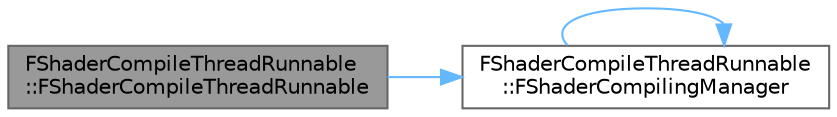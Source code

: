 digraph "FShaderCompileThreadRunnable::FShaderCompileThreadRunnable"
{
 // INTERACTIVE_SVG=YES
 // LATEX_PDF_SIZE
  bgcolor="transparent";
  edge [fontname=Helvetica,fontsize=10,labelfontname=Helvetica,labelfontsize=10];
  node [fontname=Helvetica,fontsize=10,shape=box,height=0.2,width=0.4];
  rankdir="LR";
  Node1 [id="Node000001",label="FShaderCompileThreadRunnable\l::FShaderCompileThreadRunnable",height=0.2,width=0.4,color="gray40", fillcolor="grey60", style="filled", fontcolor="black",tooltip="Initialization constructor."];
  Node1 -> Node2 [id="edge1_Node000001_Node000002",color="steelblue1",style="solid",tooltip=" "];
  Node2 [id="Node000002",label="FShaderCompileThreadRunnable\l::FShaderCompilingManager",height=0.2,width=0.4,color="grey40", fillcolor="white", style="filled",URL="$df/d8d/classFShaderCompileThreadRunnable.html#afce88a556e5ac7c2492a260875ba55de",tooltip=" "];
  Node2 -> Node2 [id="edge2_Node000002_Node000002",color="steelblue1",style="solid",tooltip=" "];
}
